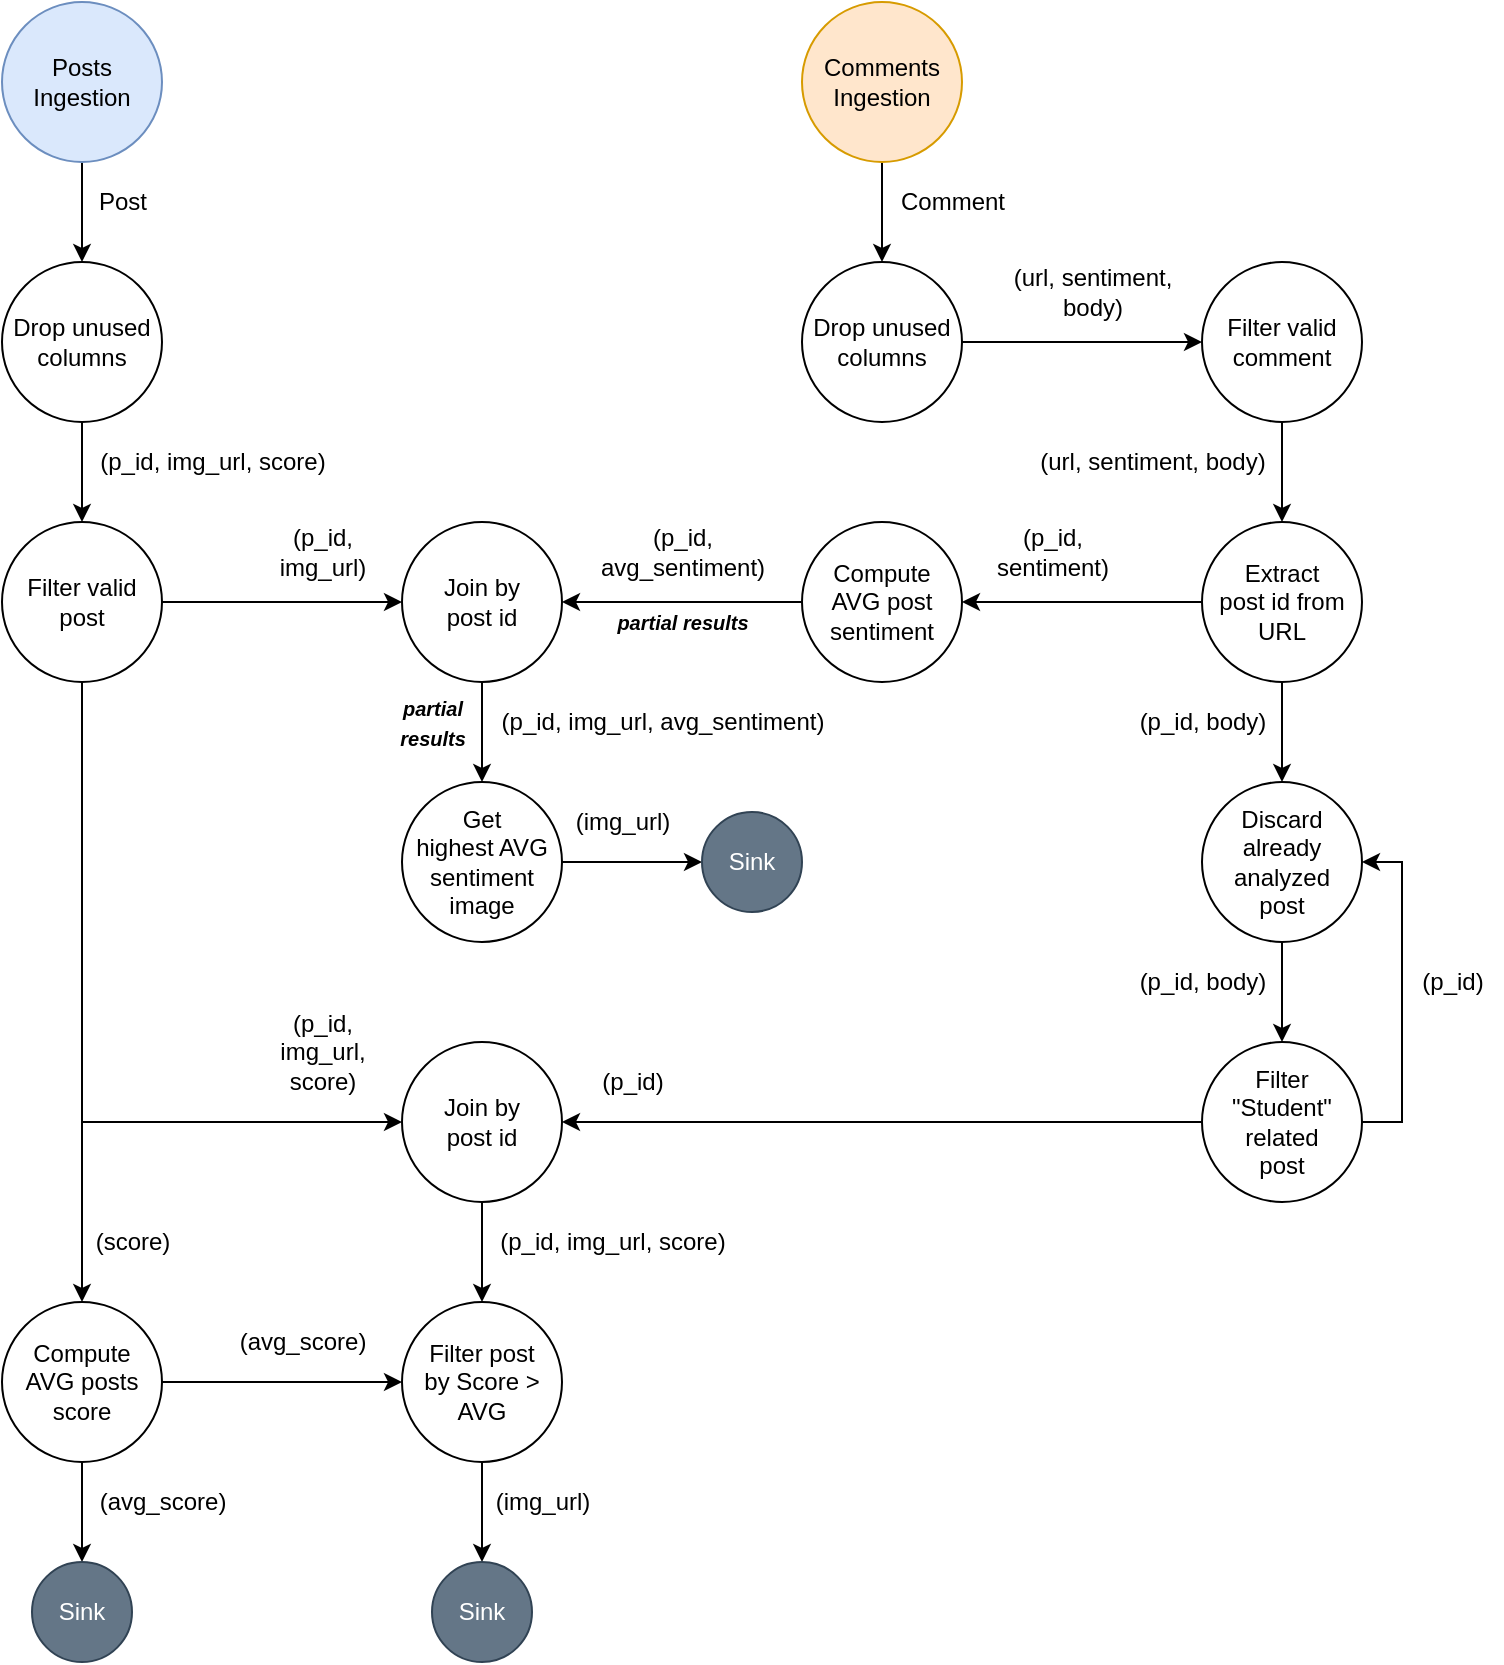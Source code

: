 <mxfile version="18.1.1" type="device"><diagram id="N7NexsKn_qKuc4H8gg74" name="Page-1"><mxGraphModel dx="1135" dy="690" grid="1" gridSize="10" guides="1" tooltips="1" connect="1" arrows="1" fold="1" page="1" pageScale="1" pageWidth="827" pageHeight="1169" math="0" shadow="0"><root><mxCell id="0"/><mxCell id="1" parent="0"/><mxCell id="8LuenXM5auG5nZZwSp7b-4" style="edgeStyle=orthogonalEdgeStyle;rounded=0;orthogonalLoop=1;jettySize=auto;html=1;" edge="1" parent="1" source="K_Vqy9ZggZsy6Cn6XvWI-1" target="8LuenXM5auG5nZZwSp7b-2"><mxGeometry relative="1" as="geometry"/></mxCell><mxCell id="K_Vqy9ZggZsy6Cn6XvWI-1" value="Posts&lt;br&gt;Ingestion" style="ellipse;whiteSpace=wrap;html=1;aspect=fixed;fillColor=#dae8fc;strokeColor=#6c8ebf;" parent="1" vertex="1"><mxGeometry x="40" y="40" width="80" height="80" as="geometry"/></mxCell><mxCell id="K_Vqy9ZggZsy6Cn6XvWI-3" value="Post" style="text;html=1;align=center;verticalAlign=middle;resizable=0;points=[];autosize=1;strokeColor=none;fillColor=none;fontStyle=0" parent="1" vertex="1"><mxGeometry x="80" y="130" width="40" height="20" as="geometry"/></mxCell><mxCell id="8LuenXM5auG5nZZwSp7b-5" style="edgeStyle=orthogonalEdgeStyle;rounded=0;orthogonalLoop=1;jettySize=auto;html=1;" edge="1" parent="1" source="K_Vqy9ZggZsy6Cn6XvWI-6" target="LEWrsPfIBsaWR34w1g9D-1"><mxGeometry relative="1" as="geometry"/></mxCell><mxCell id="K_Vqy9ZggZsy6Cn6XvWI-6" value="Comments Ingestion" style="ellipse;whiteSpace=wrap;html=1;aspect=fixed;fillColor=#ffe6cc;strokeColor=#d79b00;" parent="1" vertex="1"><mxGeometry x="440" y="40" width="80" height="80" as="geometry"/></mxCell><mxCell id="K_Vqy9ZggZsy6Cn6XvWI-20" style="edgeStyle=orthogonalEdgeStyle;rounded=0;orthogonalLoop=1;jettySize=auto;html=1;" parent="1" source="K_Vqy9ZggZsy6Cn6XvWI-7" target="K_Vqy9ZggZsy6Cn6XvWI-19" edge="1"><mxGeometry relative="1" as="geometry"/></mxCell><mxCell id="K_Vqy9ZggZsy6Cn6XvWI-7" value="Filter valid comment" style="ellipse;whiteSpace=wrap;html=1;aspect=fixed;" parent="1" vertex="1"><mxGeometry x="640" y="170" width="80" height="80" as="geometry"/></mxCell><mxCell id="K_Vqy9ZggZsy6Cn6XvWI-8" value="Comment" style="text;html=1;align=center;verticalAlign=middle;resizable=0;points=[];autosize=1;strokeColor=none;fillColor=none;" parent="1" vertex="1"><mxGeometry x="480" y="130" width="70" height="20" as="geometry"/></mxCell><mxCell id="K_Vqy9ZggZsy6Cn6XvWI-16" style="edgeStyle=orthogonalEdgeStyle;rounded=0;orthogonalLoop=1;jettySize=auto;html=1;" parent="1" source="K_Vqy9ZggZsy6Cn6XvWI-9" target="K_Vqy9ZggZsy6Cn6XvWI-15" edge="1"><mxGeometry relative="1" as="geometry"/></mxCell><mxCell id="K_Vqy9ZggZsy6Cn6XvWI-73" style="edgeStyle=orthogonalEdgeStyle;rounded=0;orthogonalLoop=1;jettySize=auto;html=1;fontSize=10;" parent="1" source="K_Vqy9ZggZsy6Cn6XvWI-9" target="K_Vqy9ZggZsy6Cn6XvWI-54" edge="1"><mxGeometry relative="1" as="geometry"/></mxCell><mxCell id="K_Vqy9ZggZsy6Cn6XvWI-9" value="Compute&lt;br&gt;AVG posts score" style="ellipse;whiteSpace=wrap;html=1;aspect=fixed;" parent="1" vertex="1"><mxGeometry x="40" y="690" width="80" height="80" as="geometry"/></mxCell><mxCell id="K_Vqy9ZggZsy6Cn6XvWI-26" style="edgeStyle=orthogonalEdgeStyle;rounded=0;orthogonalLoop=1;jettySize=auto;html=1;" parent="1" source="K_Vqy9ZggZsy6Cn6XvWI-12" target="K_Vqy9ZggZsy6Cn6XvWI-9" edge="1"><mxGeometry relative="1" as="geometry"/></mxCell><mxCell id="K_Vqy9ZggZsy6Cn6XvWI-33" style="edgeStyle=orthogonalEdgeStyle;rounded=0;orthogonalLoop=1;jettySize=auto;html=1;" parent="1" source="K_Vqy9ZggZsy6Cn6XvWI-12" target="K_Vqy9ZggZsy6Cn6XvWI-28" edge="1"><mxGeometry relative="1" as="geometry"/></mxCell><mxCell id="K_Vqy9ZggZsy6Cn6XvWI-67" style="edgeStyle=orthogonalEdgeStyle;rounded=0;orthogonalLoop=1;jettySize=auto;html=1;fontSize=10;" parent="1" source="K_Vqy9ZggZsy6Cn6XvWI-12" target="K_Vqy9ZggZsy6Cn6XvWI-64" edge="1"><mxGeometry relative="1" as="geometry"><Array as="points"><mxPoint x="80" y="600"/></Array></mxGeometry></mxCell><mxCell id="K_Vqy9ZggZsy6Cn6XvWI-12" value="Filter valid post" style="ellipse;whiteSpace=wrap;html=1;aspect=fixed;" parent="1" vertex="1"><mxGeometry x="40" y="300" width="80" height="80" as="geometry"/></mxCell><mxCell id="K_Vqy9ZggZsy6Cn6XvWI-15" value="Sink" style="ellipse;whiteSpace=wrap;html=1;aspect=fixed;fillColor=#647687;fontColor=#ffffff;strokeColor=#314354;" parent="1" vertex="1"><mxGeometry x="55" y="820" width="50" height="50" as="geometry"/></mxCell><mxCell id="K_Vqy9ZggZsy6Cn6XvWI-17" value="(avg_score)" style="text;html=1;align=center;verticalAlign=middle;resizable=0;points=[];autosize=1;strokeColor=none;fillColor=none;" parent="1" vertex="1"><mxGeometry x="150" y="700" width="80" height="20" as="geometry"/></mxCell><mxCell id="K_Vqy9ZggZsy6Cn6XvWI-23" style="edgeStyle=orthogonalEdgeStyle;rounded=0;orthogonalLoop=1;jettySize=auto;html=1;" parent="1" source="K_Vqy9ZggZsy6Cn6XvWI-19" target="K_Vqy9ZggZsy6Cn6XvWI-22" edge="1"><mxGeometry relative="1" as="geometry"/></mxCell><mxCell id="K_Vqy9ZggZsy6Cn6XvWI-50" style="edgeStyle=orthogonalEdgeStyle;rounded=0;orthogonalLoop=1;jettySize=auto;html=1;fontSize=10;" parent="1" source="K_Vqy9ZggZsy6Cn6XvWI-19" target="K_Vqy9ZggZsy6Cn6XvWI-49" edge="1"><mxGeometry relative="1" as="geometry"/></mxCell><mxCell id="K_Vqy9ZggZsy6Cn6XvWI-19" value="Extract&lt;br&gt;post id from URL" style="ellipse;whiteSpace=wrap;html=1;aspect=fixed;" parent="1" vertex="1"><mxGeometry x="640" y="300" width="80" height="80" as="geometry"/></mxCell><mxCell id="K_Vqy9ZggZsy6Cn6XvWI-21" value="(url, sentiment, body)" style="text;html=1;align=center;verticalAlign=middle;resizable=0;points=[];autosize=1;strokeColor=none;fillColor=none;" parent="1" vertex="1"><mxGeometry x="550" y="260" width="130" height="20" as="geometry"/></mxCell><mxCell id="K_Vqy9ZggZsy6Cn6XvWI-30" style="edgeStyle=orthogonalEdgeStyle;rounded=0;orthogonalLoop=1;jettySize=auto;html=1;" parent="1" source="K_Vqy9ZggZsy6Cn6XvWI-22" target="K_Vqy9ZggZsy6Cn6XvWI-28" edge="1"><mxGeometry relative="1" as="geometry"/></mxCell><mxCell id="K_Vqy9ZggZsy6Cn6XvWI-22" value="Compute&lt;br&gt;AVG post sentiment" style="ellipse;whiteSpace=wrap;html=1;aspect=fixed;" parent="1" vertex="1"><mxGeometry x="440" y="300" width="80" height="80" as="geometry"/></mxCell><mxCell id="K_Vqy9ZggZsy6Cn6XvWI-24" value="(p_id,&lt;br&gt;sentiment)" style="text;html=1;align=center;verticalAlign=middle;resizable=0;points=[];autosize=1;strokeColor=none;fillColor=none;" parent="1" vertex="1"><mxGeometry x="530" y="300" width="70" height="30" as="geometry"/></mxCell><mxCell id="K_Vqy9ZggZsy6Cn6XvWI-36" style="edgeStyle=orthogonalEdgeStyle;rounded=0;orthogonalLoop=1;jettySize=auto;html=1;" parent="1" source="K_Vqy9ZggZsy6Cn6XvWI-28" target="K_Vqy9ZggZsy6Cn6XvWI-35" edge="1"><mxGeometry relative="1" as="geometry"/></mxCell><mxCell id="K_Vqy9ZggZsy6Cn6XvWI-28" value="Join by&lt;br&gt;post id" style="ellipse;whiteSpace=wrap;html=1;aspect=fixed;" parent="1" vertex="1"><mxGeometry x="240" y="300" width="80" height="80" as="geometry"/></mxCell><mxCell id="K_Vqy9ZggZsy6Cn6XvWI-31" value="(p_id,&lt;br&gt;avg_sentiment)" style="text;html=1;align=center;verticalAlign=middle;resizable=0;points=[];autosize=1;strokeColor=none;fillColor=none;" parent="1" vertex="1"><mxGeometry x="330" y="300" width="100" height="30" as="geometry"/></mxCell><mxCell id="K_Vqy9ZggZsy6Cn6XvWI-34" value="(p_id,&lt;br&gt;img_url,&lt;br&gt;score)" style="text;html=1;align=center;verticalAlign=middle;resizable=0;points=[];autosize=1;strokeColor=none;fillColor=none;" parent="1" vertex="1"><mxGeometry x="170" y="540" width="60" height="50" as="geometry"/></mxCell><mxCell id="K_Vqy9ZggZsy6Cn6XvWI-48" style="edgeStyle=orthogonalEdgeStyle;rounded=0;orthogonalLoop=1;jettySize=auto;html=1;fontSize=10;" parent="1" source="K_Vqy9ZggZsy6Cn6XvWI-35" target="K_Vqy9ZggZsy6Cn6XvWI-45" edge="1"><mxGeometry relative="1" as="geometry"/></mxCell><mxCell id="K_Vqy9ZggZsy6Cn6XvWI-35" value="Get&lt;br&gt;highest AVG sentiment image" style="ellipse;whiteSpace=wrap;html=1;aspect=fixed;" parent="1" vertex="1"><mxGeometry x="240" y="430" width="80" height="80" as="geometry"/></mxCell><mxCell id="K_Vqy9ZggZsy6Cn6XvWI-37" value="(p_id, img_url, avg_sentiment)" style="text;html=1;align=center;verticalAlign=middle;resizable=0;points=[];autosize=1;strokeColor=none;fillColor=none;" parent="1" vertex="1"><mxGeometry x="280" y="390" width="180" height="20" as="geometry"/></mxCell><mxCell id="K_Vqy9ZggZsy6Cn6XvWI-41" value="&lt;font style=&quot;font-size: 10px;&quot;&gt;partial results&lt;/font&gt;" style="text;html=1;align=center;verticalAlign=middle;resizable=0;points=[];autosize=1;strokeColor=none;fillColor=none;fontStyle=3" parent="1" vertex="1"><mxGeometry x="340" y="340" width="80" height="20" as="geometry"/></mxCell><mxCell id="K_Vqy9ZggZsy6Cn6XvWI-44" value="&lt;font style=&quot;font-size: 10px;&quot;&gt;partial&lt;br&gt;results&lt;/font&gt;" style="text;html=1;align=center;verticalAlign=middle;resizable=0;points=[];autosize=1;strokeColor=none;fillColor=none;fontStyle=3" parent="1" vertex="1"><mxGeometry x="230" y="380" width="50" height="40" as="geometry"/></mxCell><mxCell id="K_Vqy9ZggZsy6Cn6XvWI-45" value="Sink" style="ellipse;whiteSpace=wrap;html=1;aspect=fixed;fillColor=#647687;fontColor=#ffffff;strokeColor=#314354;" parent="1" vertex="1"><mxGeometry x="390" y="445" width="50" height="50" as="geometry"/></mxCell><mxCell id="K_Vqy9ZggZsy6Cn6XvWI-47" value="(img_url)" style="text;html=1;align=center;verticalAlign=middle;resizable=0;points=[];autosize=1;strokeColor=none;fillColor=none;" parent="1" vertex="1"><mxGeometry x="320" y="440" width="60" height="20" as="geometry"/></mxCell><mxCell id="K_Vqy9ZggZsy6Cn6XvWI-52" style="edgeStyle=orthogonalEdgeStyle;rounded=0;orthogonalLoop=1;jettySize=auto;html=1;fontSize=10;" parent="1" source="K_Vqy9ZggZsy6Cn6XvWI-49" target="K_Vqy9ZggZsy6Cn6XvWI-51" edge="1"><mxGeometry relative="1" as="geometry"/></mxCell><mxCell id="K_Vqy9ZggZsy6Cn6XvWI-49" value="Discard&lt;br&gt;already analyzed&lt;br&gt;post" style="ellipse;whiteSpace=wrap;html=1;aspect=fixed;" parent="1" vertex="1"><mxGeometry x="640" y="430" width="80" height="80" as="geometry"/></mxCell><mxCell id="K_Vqy9ZggZsy6Cn6XvWI-53" style="edgeStyle=orthogonalEdgeStyle;rounded=0;orthogonalLoop=1;jettySize=auto;html=1;fontSize=10;" parent="1" source="K_Vqy9ZggZsy6Cn6XvWI-51" target="K_Vqy9ZggZsy6Cn6XvWI-49" edge="1"><mxGeometry relative="1" as="geometry"><Array as="points"><mxPoint x="740" y="600"/><mxPoint x="740" y="470"/></Array></mxGeometry></mxCell><mxCell id="K_Vqy9ZggZsy6Cn6XvWI-65" style="edgeStyle=orthogonalEdgeStyle;rounded=0;orthogonalLoop=1;jettySize=auto;html=1;fontSize=10;" parent="1" source="K_Vqy9ZggZsy6Cn6XvWI-51" target="K_Vqy9ZggZsy6Cn6XvWI-64" edge="1"><mxGeometry relative="1" as="geometry"/></mxCell><mxCell id="K_Vqy9ZggZsy6Cn6XvWI-51" value="Filter&lt;br&gt;&quot;Student&quot; related&lt;br&gt;post" style="ellipse;whiteSpace=wrap;html=1;aspect=fixed;" parent="1" vertex="1"><mxGeometry x="640" y="560" width="80" height="80" as="geometry"/></mxCell><mxCell id="K_Vqy9ZggZsy6Cn6XvWI-76" style="edgeStyle=orthogonalEdgeStyle;rounded=0;orthogonalLoop=1;jettySize=auto;html=1;fontSize=10;" parent="1" source="K_Vqy9ZggZsy6Cn6XvWI-54" target="K_Vqy9ZggZsy6Cn6XvWI-75" edge="1"><mxGeometry relative="1" as="geometry"/></mxCell><mxCell id="K_Vqy9ZggZsy6Cn6XvWI-54" value="Filter post&lt;br&gt;by Score &amp;gt; AVG" style="ellipse;whiteSpace=wrap;html=1;aspect=fixed;" parent="1" vertex="1"><mxGeometry x="240" y="690" width="80" height="80" as="geometry"/></mxCell><mxCell id="K_Vqy9ZggZsy6Cn6XvWI-59" value="(p_id, body)" style="text;html=1;align=center;verticalAlign=middle;resizable=0;points=[];autosize=1;strokeColor=none;fillColor=none;" parent="1" vertex="1"><mxGeometry x="600" y="390" width="80" height="20" as="geometry"/></mxCell><mxCell id="K_Vqy9ZggZsy6Cn6XvWI-60" value="(p_id)" style="text;html=1;align=center;verticalAlign=middle;resizable=0;points=[];autosize=1;strokeColor=none;fillColor=none;" parent="1" vertex="1"><mxGeometry x="740" y="520" width="50" height="20" as="geometry"/></mxCell><mxCell id="K_Vqy9ZggZsy6Cn6XvWI-61" value="(p_id, body)" style="text;html=1;align=center;verticalAlign=middle;resizable=0;points=[];autosize=1;strokeColor=none;fillColor=none;" parent="1" vertex="1"><mxGeometry x="600" y="520" width="80" height="20" as="geometry"/></mxCell><mxCell id="K_Vqy9ZggZsy6Cn6XvWI-62" value="(p_id)" style="text;html=1;align=center;verticalAlign=middle;resizable=0;points=[];autosize=1;strokeColor=none;fillColor=none;" parent="1" vertex="1"><mxGeometry x="330" y="570" width="50" height="20" as="geometry"/></mxCell><mxCell id="K_Vqy9ZggZsy6Cn6XvWI-68" style="edgeStyle=orthogonalEdgeStyle;rounded=0;orthogonalLoop=1;jettySize=auto;html=1;fontSize=10;" parent="1" source="K_Vqy9ZggZsy6Cn6XvWI-64" target="K_Vqy9ZggZsy6Cn6XvWI-54" edge="1"><mxGeometry relative="1" as="geometry"/></mxCell><mxCell id="K_Vqy9ZggZsy6Cn6XvWI-64" value="Join by&lt;br&gt;post id" style="ellipse;whiteSpace=wrap;html=1;aspect=fixed;" parent="1" vertex="1"><mxGeometry x="240" y="560" width="80" height="80" as="geometry"/></mxCell><mxCell id="K_Vqy9ZggZsy6Cn6XvWI-71" value="(p_id,&lt;br&gt;img_url)" style="text;html=1;align=center;verticalAlign=middle;resizable=0;points=[];autosize=1;strokeColor=none;fillColor=none;" parent="1" vertex="1"><mxGeometry x="170" y="300" width="60" height="30" as="geometry"/></mxCell><mxCell id="K_Vqy9ZggZsy6Cn6XvWI-72" value="(p_id, img_url, score)" style="text;html=1;align=center;verticalAlign=middle;resizable=0;points=[];autosize=1;strokeColor=none;fillColor=none;" parent="1" vertex="1"><mxGeometry x="280" y="650" width="130" height="20" as="geometry"/></mxCell><mxCell id="K_Vqy9ZggZsy6Cn6XvWI-74" value="(avg_score)" style="text;html=1;align=center;verticalAlign=middle;resizable=0;points=[];autosize=1;strokeColor=none;fillColor=none;" parent="1" vertex="1"><mxGeometry x="80" y="780" width="80" height="20" as="geometry"/></mxCell><mxCell id="K_Vqy9ZggZsy6Cn6XvWI-75" value="Sink" style="ellipse;whiteSpace=wrap;html=1;aspect=fixed;fillColor=#647687;fontColor=#ffffff;strokeColor=#314354;" parent="1" vertex="1"><mxGeometry x="255" y="820" width="50" height="50" as="geometry"/></mxCell><mxCell id="K_Vqy9ZggZsy6Cn6XvWI-77" value="(img_url)" style="text;html=1;align=center;verticalAlign=middle;resizable=0;points=[];autosize=1;strokeColor=none;fillColor=none;" parent="1" vertex="1"><mxGeometry x="280" y="780" width="60" height="20" as="geometry"/></mxCell><mxCell id="K_Vqy9ZggZsy6Cn6XvWI-78" value="(score)" style="text;html=1;align=center;verticalAlign=middle;resizable=0;points=[];autosize=1;strokeColor=none;fillColor=none;" parent="1" vertex="1"><mxGeometry x="80" y="650" width="50" height="20" as="geometry"/></mxCell><mxCell id="8LuenXM5auG5nZZwSp7b-1" style="edgeStyle=orthogonalEdgeStyle;rounded=0;orthogonalLoop=1;jettySize=auto;html=1;" edge="1" parent="1" source="LEWrsPfIBsaWR34w1g9D-1" target="K_Vqy9ZggZsy6Cn6XvWI-7"><mxGeometry relative="1" as="geometry"/></mxCell><mxCell id="LEWrsPfIBsaWR34w1g9D-1" value="Drop unused&lt;br&gt;columns" style="ellipse;whiteSpace=wrap;html=1;aspect=fixed;" parent="1" vertex="1"><mxGeometry x="440" y="170" width="80" height="80" as="geometry"/></mxCell><mxCell id="8LuenXM5auG5nZZwSp7b-3" style="edgeStyle=orthogonalEdgeStyle;rounded=0;orthogonalLoop=1;jettySize=auto;html=1;" edge="1" parent="1" source="8LuenXM5auG5nZZwSp7b-2" target="K_Vqy9ZggZsy6Cn6XvWI-12"><mxGeometry relative="1" as="geometry"/></mxCell><mxCell id="8LuenXM5auG5nZZwSp7b-2" value="Drop unused&lt;br&gt;columns" style="ellipse;whiteSpace=wrap;html=1;aspect=fixed;" vertex="1" parent="1"><mxGeometry x="40" y="170" width="80" height="80" as="geometry"/></mxCell><mxCell id="8LuenXM5auG5nZZwSp7b-6" value="(p_id, img_url, score)" style="text;html=1;align=center;verticalAlign=middle;resizable=0;points=[];autosize=1;strokeColor=none;fillColor=none;" vertex="1" parent="1"><mxGeometry x="80" y="260" width="130" height="20" as="geometry"/></mxCell><mxCell id="8LuenXM5auG5nZZwSp7b-7" value="(url, sentiment,&lt;br&gt;body)" style="text;html=1;align=center;verticalAlign=middle;resizable=0;points=[];autosize=1;strokeColor=none;fillColor=none;" vertex="1" parent="1"><mxGeometry x="540" y="170" width="90" height="30" as="geometry"/></mxCell></root></mxGraphModel></diagram></mxfile>